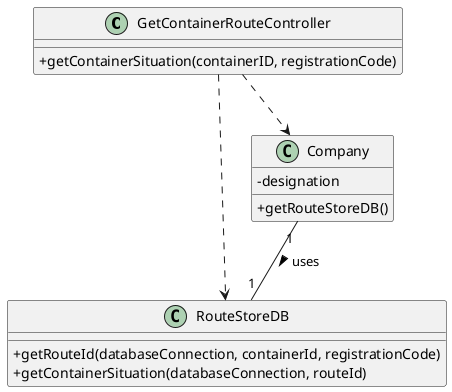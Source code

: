 @startuml

skinparam classAttributeIconSize 0

class GetContainerRouteController{
    +getContainerSituation(containerID, registrationCode)
}

class RouteStoreDB {
    +getRouteId(databaseConnection, containerId, registrationCode)
    +getContainerSituation(databaseConnection, routeId)
}

class Company {
    -designation
    +getRouteStoreDB()
}

GetContainerRouteController ..> Company
GetContainerRouteController ..> RouteStoreDB
Company "1" -- "1" RouteStoreDB : uses >

@enduml